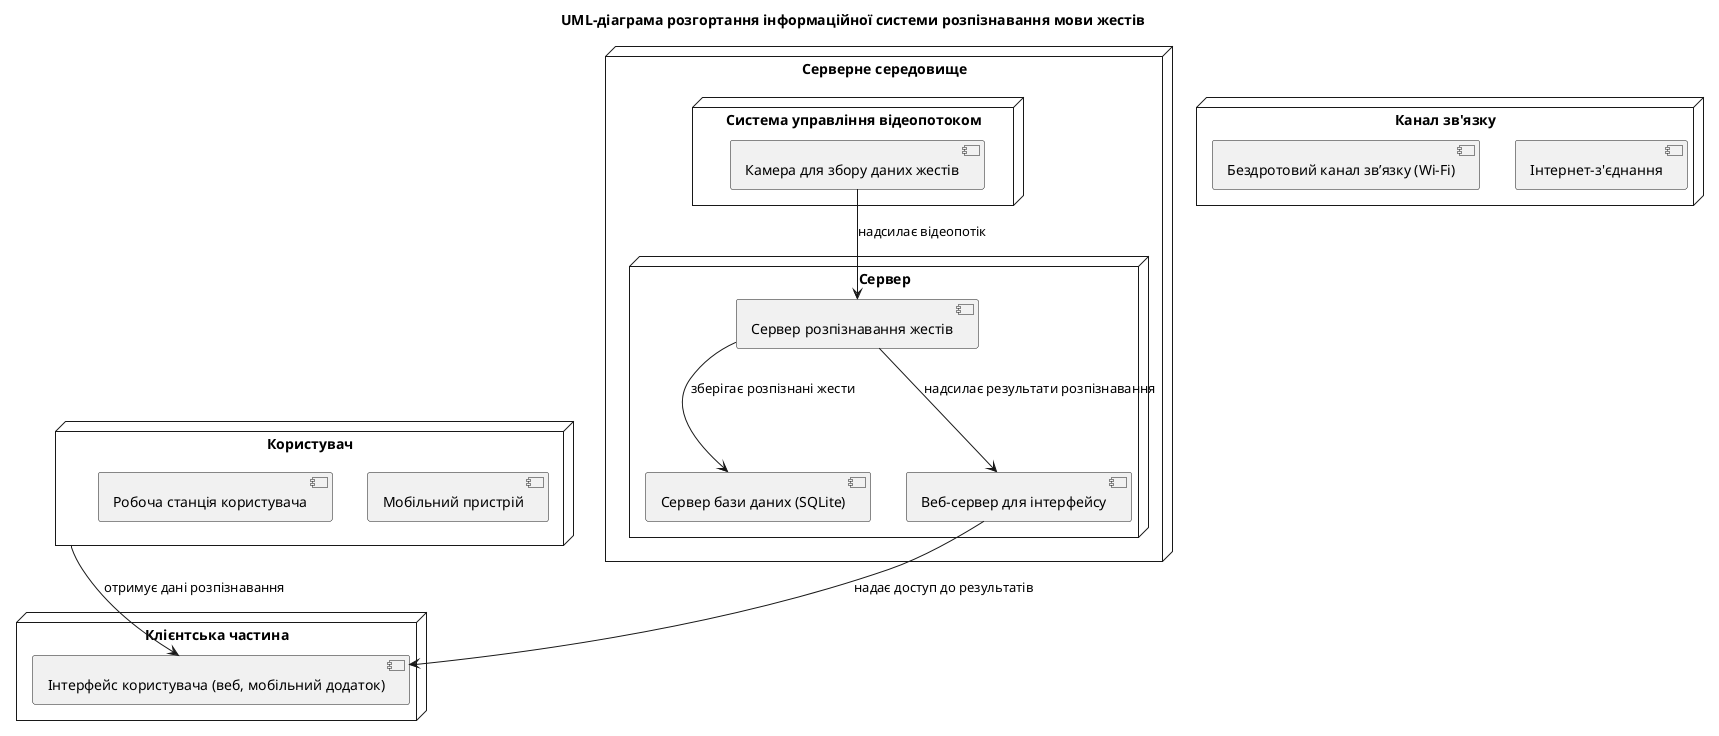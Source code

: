 @startuml
title UML-діаграма розгортання інформаційної системи розпізнавання мови жестів

node "Користувач" {
    [Мобільний пристрій]
    [Робоча станція користувача]
}

node "Серверне середовище" {
    node "Сервер" {
        [Сервер бази даних (SQLite)]
        [Сервер розпізнавання жестів]
        [Веб-сервер для інтерфейсу]
    }
    node "Система управління відеопотоком" {
        [Камера для збору даних жестів]
    }
}

node "Канал зв'язку" {
    [Інтернет-з'єднання]
    [Бездротовий канал зв’язку (Wi-Fi)]
}

node "Клієнтська частина" {
    [Інтерфейс користувача (веб, мобільний додаток)]
}

[Камера для збору даних жестів] -down-> [Сервер розпізнавання жестів] : надсилає відеопотік
[Сервер розпізнавання жестів] --> [Сервер бази даних (SQLite)] : зберігає розпізнані жести
[Сервер розпізнавання жестів] --> [Веб-сервер для інтерфейсу] : надсилає результати розпізнавання
[Веб-сервер для інтерфейсу] --> [Інтерфейс користувача (веб, мобільний додаток)] : надає доступ до результатів

[Користувач] --> [Інтерфейс користувача (веб, мобільний додаток)] : отримує дані розпізнавання
@enduml
